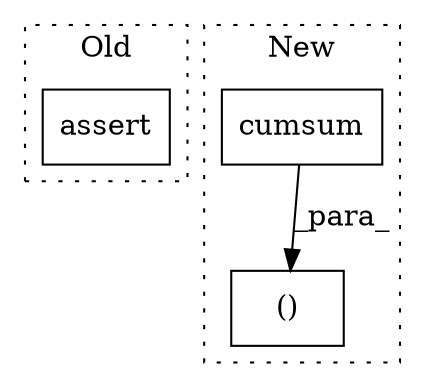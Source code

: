 digraph G {
subgraph cluster0 {
1 [label="assert" a="32" s="8828,8942" l="20,1" shape="box"];
label = "Old";
style="dotted";
}
subgraph cluster1 {
2 [label="cumsum" a="32" s="8935" l="8" shape="box"];
3 [label="()" a="106" s="8879" l="64" shape="box"];
label = "New";
style="dotted";
}
2 -> 3 [label="_para_"];
}